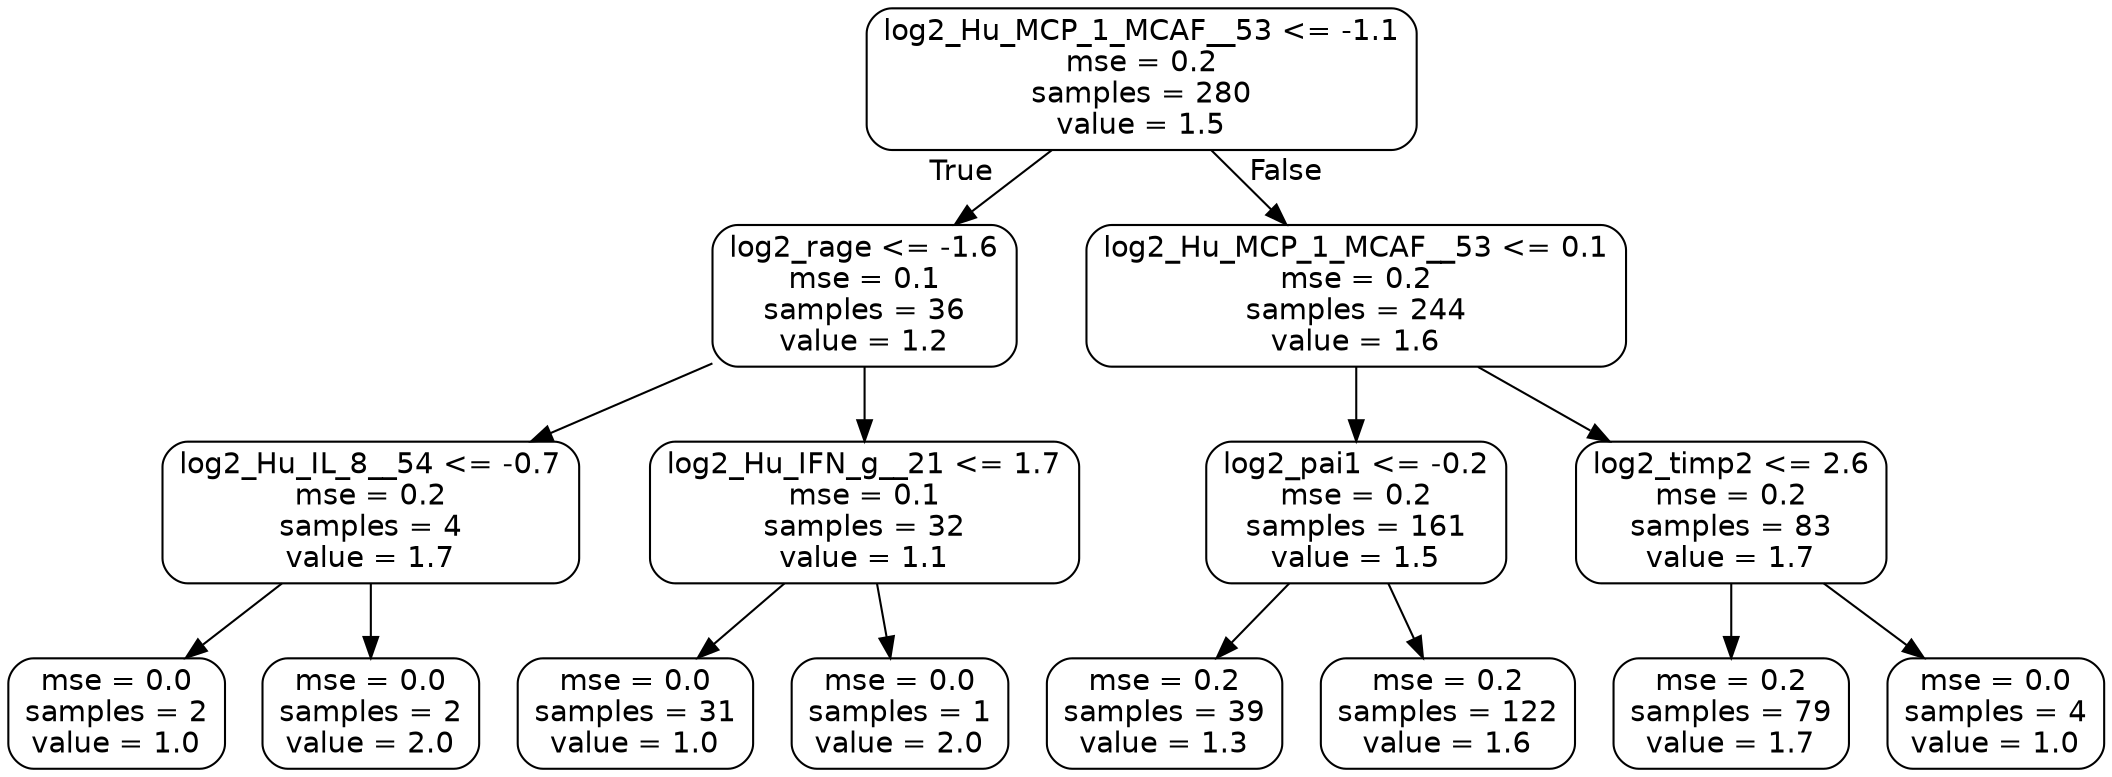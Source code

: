 digraph Tree {
node [shape=box, style="rounded", color="black", fontname=helvetica] ;
edge [fontname=helvetica] ;
0 [label="log2_Hu_MCP_1_MCAF__53 <= -1.1\nmse = 0.2\nsamples = 280\nvalue = 1.5"] ;
1 [label="log2_rage <= -1.6\nmse = 0.1\nsamples = 36\nvalue = 1.2"] ;
0 -> 1 [labeldistance=2.5, labelangle=45, headlabel="True"] ;
2 [label="log2_Hu_IL_8__54 <= -0.7\nmse = 0.2\nsamples = 4\nvalue = 1.7"] ;
1 -> 2 ;
3 [label="mse = 0.0\nsamples = 2\nvalue = 1.0"] ;
2 -> 3 ;
4 [label="mse = 0.0\nsamples = 2\nvalue = 2.0"] ;
2 -> 4 ;
5 [label="log2_Hu_IFN_g__21 <= 1.7\nmse = 0.1\nsamples = 32\nvalue = 1.1"] ;
1 -> 5 ;
6 [label="mse = 0.0\nsamples = 31\nvalue = 1.0"] ;
5 -> 6 ;
7 [label="mse = 0.0\nsamples = 1\nvalue = 2.0"] ;
5 -> 7 ;
8 [label="log2_Hu_MCP_1_MCAF__53 <= 0.1\nmse = 0.2\nsamples = 244\nvalue = 1.6"] ;
0 -> 8 [labeldistance=2.5, labelangle=-45, headlabel="False"] ;
9 [label="log2_pai1 <= -0.2\nmse = 0.2\nsamples = 161\nvalue = 1.5"] ;
8 -> 9 ;
10 [label="mse = 0.2\nsamples = 39\nvalue = 1.3"] ;
9 -> 10 ;
11 [label="mse = 0.2\nsamples = 122\nvalue = 1.6"] ;
9 -> 11 ;
12 [label="log2_timp2 <= 2.6\nmse = 0.2\nsamples = 83\nvalue = 1.7"] ;
8 -> 12 ;
13 [label="mse = 0.2\nsamples = 79\nvalue = 1.7"] ;
12 -> 13 ;
14 [label="mse = 0.0\nsamples = 4\nvalue = 1.0"] ;
12 -> 14 ;
}